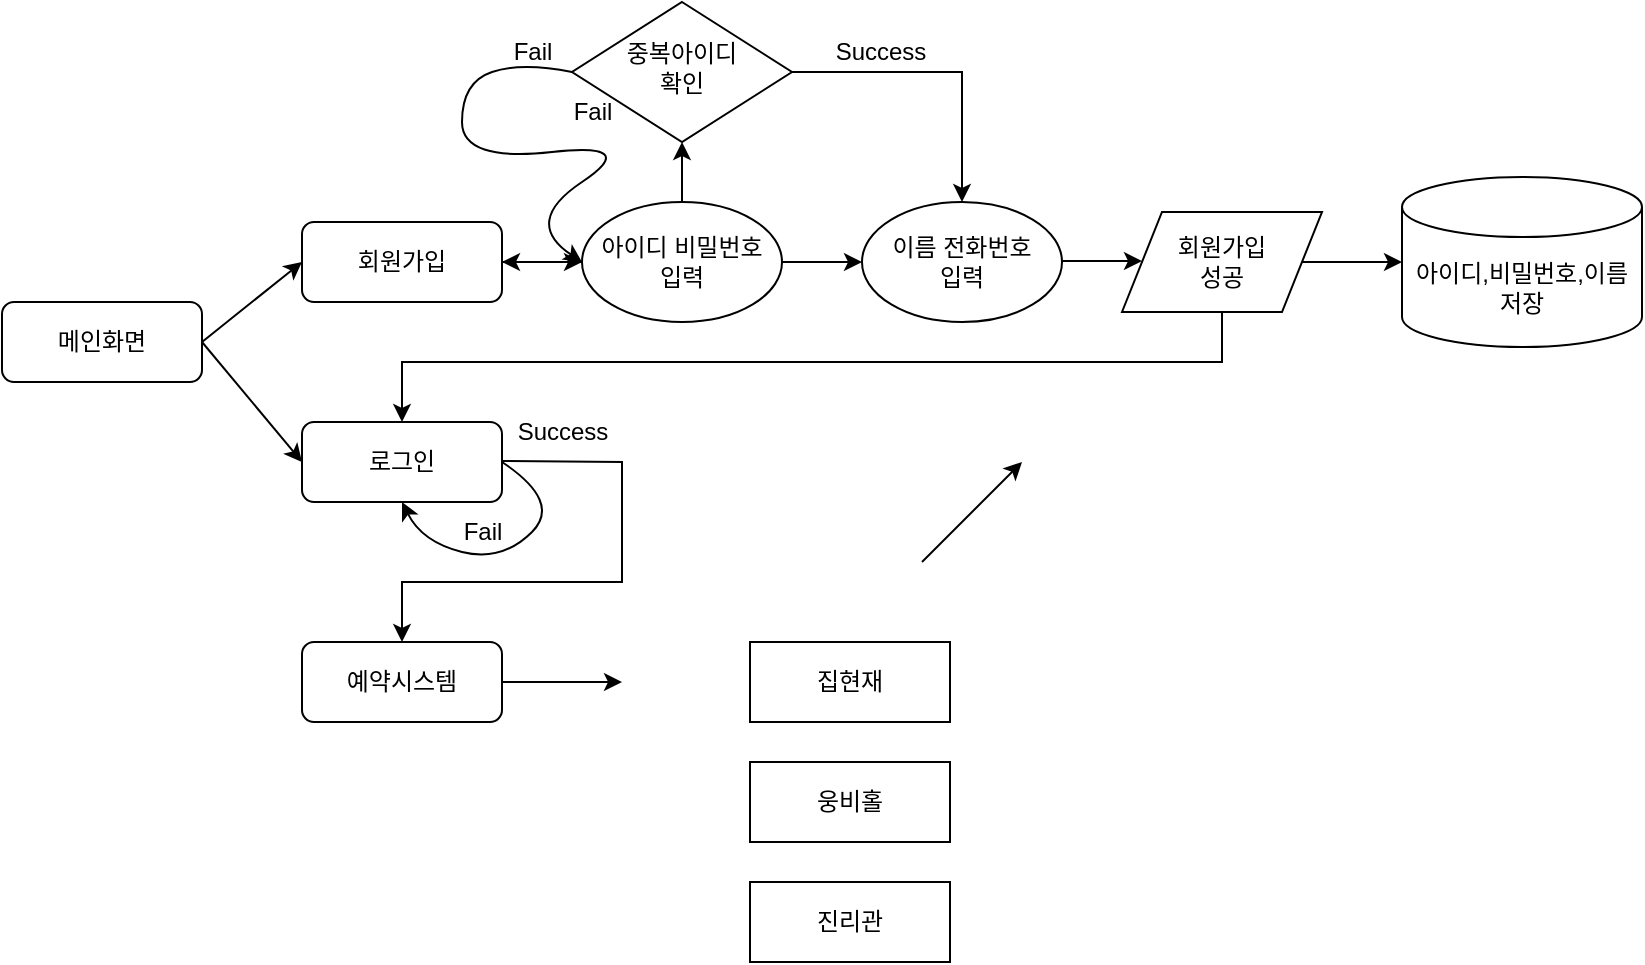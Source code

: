 <mxfile version="21.3.8" type="github">
  <diagram id="C5RBs43oDa-KdzZeNtuy" name="Page-1">
    <mxGraphModel dx="739" dy="650" grid="1" gridSize="10" guides="1" tooltips="1" connect="1" arrows="1" fold="1" page="1" pageScale="1" pageWidth="827" pageHeight="1169" math="0" shadow="0">
      <root>
        <mxCell id="WIyWlLk6GJQsqaUBKTNV-0" />
        <mxCell id="WIyWlLk6GJQsqaUBKTNV-1" parent="WIyWlLk6GJQsqaUBKTNV-0" />
        <mxCell id="WIyWlLk6GJQsqaUBKTNV-3" value="메인화면" style="rounded=1;whiteSpace=wrap;html=1;fontSize=12;glass=0;strokeWidth=1;shadow=0;" parent="WIyWlLk6GJQsqaUBKTNV-1" vertex="1">
          <mxGeometry x="10" y="170" width="100" height="40" as="geometry" />
        </mxCell>
        <mxCell id="WIyWlLk6GJQsqaUBKTNV-7" value="회원가입" style="rounded=1;whiteSpace=wrap;html=1;fontSize=12;glass=0;strokeWidth=1;shadow=0;" parent="WIyWlLk6GJQsqaUBKTNV-1" vertex="1">
          <mxGeometry x="160" y="130" width="100" height="40" as="geometry" />
        </mxCell>
        <mxCell id="WIyWlLk6GJQsqaUBKTNV-10" value="중복아이디&lt;br&gt;확인" style="rhombus;whiteSpace=wrap;html=1;shadow=0;fontFamily=Helvetica;fontSize=12;align=center;strokeWidth=1;spacing=6;spacingTop=-4;" parent="WIyWlLk6GJQsqaUBKTNV-1" vertex="1">
          <mxGeometry x="295" y="20" width="110" height="70" as="geometry" />
        </mxCell>
        <mxCell id="WIyWlLk6GJQsqaUBKTNV-11" value="예약시스템" style="rounded=1;whiteSpace=wrap;html=1;fontSize=12;glass=0;strokeWidth=1;shadow=0;" parent="WIyWlLk6GJQsqaUBKTNV-1" vertex="1">
          <mxGeometry x="160" y="340" width="100" height="40" as="geometry" />
        </mxCell>
        <mxCell id="WIyWlLk6GJQsqaUBKTNV-12" value="로그인" style="rounded=1;whiteSpace=wrap;html=1;fontSize=12;glass=0;strokeWidth=1;shadow=0;" parent="WIyWlLk6GJQsqaUBKTNV-1" vertex="1">
          <mxGeometry x="160" y="230" width="100" height="40" as="geometry" />
        </mxCell>
        <mxCell id="yWThN8zSaMgZnEeoZsIL-3" value="" style="endArrow=classic;html=1;rounded=0;entryX=0;entryY=0.5;entryDx=0;entryDy=0;" edge="1" parent="WIyWlLk6GJQsqaUBKTNV-1" target="WIyWlLk6GJQsqaUBKTNV-7">
          <mxGeometry width="50" height="50" relative="1" as="geometry">
            <mxPoint x="110" y="190" as="sourcePoint" />
            <mxPoint x="200" y="120" as="targetPoint" />
          </mxGeometry>
        </mxCell>
        <mxCell id="yWThN8zSaMgZnEeoZsIL-7" value="" style="endArrow=classic;html=1;rounded=0;entryX=0;entryY=0.5;entryDx=0;entryDy=0;" edge="1" parent="WIyWlLk6GJQsqaUBKTNV-1" target="WIyWlLk6GJQsqaUBKTNV-12">
          <mxGeometry width="50" height="50" relative="1" as="geometry">
            <mxPoint x="110" y="190" as="sourcePoint" />
            <mxPoint x="160" y="140" as="targetPoint" />
          </mxGeometry>
        </mxCell>
        <mxCell id="yWThN8zSaMgZnEeoZsIL-8" value="" style="endArrow=classic;html=1;rounded=0;" edge="1" parent="WIyWlLk6GJQsqaUBKTNV-1">
          <mxGeometry width="50" height="50" relative="1" as="geometry">
            <mxPoint x="260" y="150" as="sourcePoint" />
            <mxPoint x="300" y="150" as="targetPoint" />
          </mxGeometry>
        </mxCell>
        <mxCell id="yWThN8zSaMgZnEeoZsIL-23" value="" style="edgeStyle=orthogonalEdgeStyle;rounded=0;orthogonalLoop=1;jettySize=auto;html=1;" edge="1" parent="WIyWlLk6GJQsqaUBKTNV-1" source="yWThN8zSaMgZnEeoZsIL-9" target="WIyWlLk6GJQsqaUBKTNV-7">
          <mxGeometry relative="1" as="geometry" />
        </mxCell>
        <mxCell id="yWThN8zSaMgZnEeoZsIL-9" value="아이디 비밀번호&lt;br&gt;입력" style="ellipse;whiteSpace=wrap;html=1;" vertex="1" parent="WIyWlLk6GJQsqaUBKTNV-1">
          <mxGeometry x="300" y="120" width="100" height="60" as="geometry" />
        </mxCell>
        <mxCell id="yWThN8zSaMgZnEeoZsIL-10" value="이름 전화번호&lt;br&gt;입력" style="ellipse;whiteSpace=wrap;html=1;" vertex="1" parent="WIyWlLk6GJQsqaUBKTNV-1">
          <mxGeometry x="440" y="120" width="100" height="60" as="geometry" />
        </mxCell>
        <mxCell id="yWThN8zSaMgZnEeoZsIL-11" value="회원가입&lt;br&gt;성공&lt;br&gt;" style="shape=parallelogram;perimeter=parallelogramPerimeter;whiteSpace=wrap;html=1;fixedSize=1;" vertex="1" parent="WIyWlLk6GJQsqaUBKTNV-1">
          <mxGeometry x="570" y="125" width="100" height="50" as="geometry" />
        </mxCell>
        <mxCell id="yWThN8zSaMgZnEeoZsIL-12" value="" style="endArrow=classic;html=1;rounded=0;entryX=0.5;entryY=1;entryDx=0;entryDy=0;" edge="1" parent="WIyWlLk6GJQsqaUBKTNV-1" target="WIyWlLk6GJQsqaUBKTNV-10">
          <mxGeometry width="50" height="50" relative="1" as="geometry">
            <mxPoint x="350" y="120" as="sourcePoint" />
            <mxPoint x="400" y="70" as="targetPoint" />
          </mxGeometry>
        </mxCell>
        <mxCell id="yWThN8zSaMgZnEeoZsIL-14" value="Success" style="text;html=1;align=center;verticalAlign=middle;resizable=0;points=[];autosize=1;strokeColor=none;fillColor=none;" vertex="1" parent="WIyWlLk6GJQsqaUBKTNV-1">
          <mxGeometry x="414" y="30" width="70" height="30" as="geometry" />
        </mxCell>
        <mxCell id="yWThN8zSaMgZnEeoZsIL-17" value="" style="endArrow=classic;html=1;rounded=0;entryX=0.5;entryY=0;entryDx=0;entryDy=0;exitX=1;exitY=0.5;exitDx=0;exitDy=0;" edge="1" parent="WIyWlLk6GJQsqaUBKTNV-1" source="WIyWlLk6GJQsqaUBKTNV-10" target="yWThN8zSaMgZnEeoZsIL-10">
          <mxGeometry width="50" height="50" relative="1" as="geometry">
            <mxPoint x="405" y="60" as="sourcePoint" />
            <mxPoint x="455" y="10" as="targetPoint" />
            <Array as="points">
              <mxPoint x="490" y="55" />
            </Array>
          </mxGeometry>
        </mxCell>
        <mxCell id="yWThN8zSaMgZnEeoZsIL-20" value="" style="curved=1;endArrow=classic;html=1;rounded=0;exitX=0;exitY=0.5;exitDx=0;exitDy=0;entryX=0;entryY=0.5;entryDx=0;entryDy=0;" edge="1" parent="WIyWlLk6GJQsqaUBKTNV-1" source="WIyWlLk6GJQsqaUBKTNV-10" target="yWThN8zSaMgZnEeoZsIL-9">
          <mxGeometry width="50" height="50" relative="1" as="geometry">
            <mxPoint x="290" y="50" as="sourcePoint" />
            <mxPoint x="340" as="targetPoint" />
            <Array as="points">
              <mxPoint x="270" y="50" />
              <mxPoint x="240" y="60" />
              <mxPoint x="240" y="100" />
              <mxPoint x="330" y="90" />
              <mxPoint x="270" y="130" />
            </Array>
          </mxGeometry>
        </mxCell>
        <mxCell id="yWThN8zSaMgZnEeoZsIL-21" value="Fail" style="text;html=1;align=center;verticalAlign=middle;resizable=0;points=[];autosize=1;strokeColor=none;fillColor=none;" vertex="1" parent="WIyWlLk6GJQsqaUBKTNV-1">
          <mxGeometry x="255" y="30" width="40" height="30" as="geometry" />
        </mxCell>
        <mxCell id="yWThN8zSaMgZnEeoZsIL-24" value="" style="endArrow=classic;html=1;rounded=0;exitX=1;exitY=0.5;exitDx=0;exitDy=0;entryX=0;entryY=0.5;entryDx=0;entryDy=0;" edge="1" parent="WIyWlLk6GJQsqaUBKTNV-1" source="yWThN8zSaMgZnEeoZsIL-9" target="yWThN8zSaMgZnEeoZsIL-10">
          <mxGeometry width="50" height="50" relative="1" as="geometry">
            <mxPoint x="390" y="290" as="sourcePoint" />
            <mxPoint x="440" y="240" as="targetPoint" />
          </mxGeometry>
        </mxCell>
        <mxCell id="yWThN8zSaMgZnEeoZsIL-25" value="" style="endArrow=classic;html=1;rounded=0;exitX=1;exitY=0.5;exitDx=0;exitDy=0;entryX=0;entryY=0.5;entryDx=0;entryDy=0;" edge="1" parent="WIyWlLk6GJQsqaUBKTNV-1">
          <mxGeometry width="50" height="50" relative="1" as="geometry">
            <mxPoint x="540" y="149.5" as="sourcePoint" />
            <mxPoint x="580" y="149.5" as="targetPoint" />
          </mxGeometry>
        </mxCell>
        <mxCell id="yWThN8zSaMgZnEeoZsIL-26" value="" style="endArrow=classic;html=1;rounded=0;exitX=0.5;exitY=1;exitDx=0;exitDy=0;entryX=0.5;entryY=0;entryDx=0;entryDy=0;" edge="1" parent="WIyWlLk6GJQsqaUBKTNV-1" source="yWThN8zSaMgZnEeoZsIL-11" target="WIyWlLk6GJQsqaUBKTNV-12">
          <mxGeometry width="50" height="50" relative="1" as="geometry">
            <mxPoint x="350" y="310" as="sourcePoint" />
            <mxPoint x="400" y="260" as="targetPoint" />
            <Array as="points">
              <mxPoint x="620" y="200" />
              <mxPoint x="210" y="200" />
            </Array>
          </mxGeometry>
        </mxCell>
        <mxCell id="yWThN8zSaMgZnEeoZsIL-28" value="" style="endArrow=classic;html=1;rounded=0;exitX=1;exitY=0.5;exitDx=0;exitDy=0;entryX=0.5;entryY=0;entryDx=0;entryDy=0;" edge="1" parent="WIyWlLk6GJQsqaUBKTNV-1" target="WIyWlLk6GJQsqaUBKTNV-11">
          <mxGeometry width="50" height="50" relative="1" as="geometry">
            <mxPoint x="260" y="249.5" as="sourcePoint" />
            <mxPoint x="300" y="249.5" as="targetPoint" />
            <Array as="points">
              <mxPoint x="320" y="250" />
              <mxPoint x="320" y="310" />
              <mxPoint x="210" y="310" />
            </Array>
          </mxGeometry>
        </mxCell>
        <mxCell id="yWThN8zSaMgZnEeoZsIL-29" value="Success" style="text;html=1;align=center;verticalAlign=middle;resizable=0;points=[];autosize=1;strokeColor=none;fillColor=none;" vertex="1" parent="WIyWlLk6GJQsqaUBKTNV-1">
          <mxGeometry x="255" y="220" width="70" height="30" as="geometry" />
        </mxCell>
        <mxCell id="yWThN8zSaMgZnEeoZsIL-30" value="" style="curved=1;endArrow=classic;html=1;rounded=0;exitX=1;exitY=0.5;exitDx=0;exitDy=0;entryX=0.5;entryY=1;entryDx=0;entryDy=0;" edge="1" parent="WIyWlLk6GJQsqaUBKTNV-1" source="WIyWlLk6GJQsqaUBKTNV-12" target="WIyWlLk6GJQsqaUBKTNV-12">
          <mxGeometry width="50" height="50" relative="1" as="geometry">
            <mxPoint x="350" y="310" as="sourcePoint" />
            <mxPoint x="400" y="260" as="targetPoint" />
            <Array as="points">
              <mxPoint x="290" y="270" />
              <mxPoint x="260" y="300" />
              <mxPoint x="220" y="290" />
            </Array>
          </mxGeometry>
        </mxCell>
        <mxCell id="yWThN8zSaMgZnEeoZsIL-31" value="Fail" style="text;html=1;align=center;verticalAlign=middle;resizable=0;points=[];autosize=1;strokeColor=none;fillColor=none;" vertex="1" parent="WIyWlLk6GJQsqaUBKTNV-1">
          <mxGeometry x="230" y="270" width="40" height="30" as="geometry" />
        </mxCell>
        <mxCell id="yWThN8zSaMgZnEeoZsIL-35" value="집현재" style="rounded=0;whiteSpace=wrap;html=1;" vertex="1" parent="WIyWlLk6GJQsqaUBKTNV-1">
          <mxGeometry x="384" y="340" width="100" height="40" as="geometry" />
        </mxCell>
        <mxCell id="yWThN8zSaMgZnEeoZsIL-36" value="Fail" style="text;html=1;align=center;verticalAlign=middle;resizable=0;points=[];autosize=1;strokeColor=none;fillColor=none;" vertex="1" parent="WIyWlLk6GJQsqaUBKTNV-1">
          <mxGeometry x="285" y="60" width="40" height="30" as="geometry" />
        </mxCell>
        <mxCell id="yWThN8zSaMgZnEeoZsIL-37" value="진리관" style="rounded=0;whiteSpace=wrap;html=1;" vertex="1" parent="WIyWlLk6GJQsqaUBKTNV-1">
          <mxGeometry x="384" y="460" width="100" height="40" as="geometry" />
        </mxCell>
        <mxCell id="yWThN8zSaMgZnEeoZsIL-38" value="웅비홀" style="rounded=0;whiteSpace=wrap;html=1;" vertex="1" parent="WIyWlLk6GJQsqaUBKTNV-1">
          <mxGeometry x="384" y="400" width="100" height="40" as="geometry" />
        </mxCell>
        <mxCell id="yWThN8zSaMgZnEeoZsIL-39" value="" style="endArrow=classic;html=1;rounded=0;exitX=1;exitY=0.5;exitDx=0;exitDy=0;" edge="1" parent="WIyWlLk6GJQsqaUBKTNV-1" source="WIyWlLk6GJQsqaUBKTNV-11">
          <mxGeometry width="50" height="50" relative="1" as="geometry">
            <mxPoint x="400" y="350" as="sourcePoint" />
            <mxPoint x="320" y="360" as="targetPoint" />
          </mxGeometry>
        </mxCell>
        <mxCell id="yWThN8zSaMgZnEeoZsIL-40" value="" style="endArrow=classic;html=1;rounded=0;" edge="1" parent="WIyWlLk6GJQsqaUBKTNV-1">
          <mxGeometry width="50" height="50" relative="1" as="geometry">
            <mxPoint x="470" y="300" as="sourcePoint" />
            <mxPoint x="520" y="250" as="targetPoint" />
          </mxGeometry>
        </mxCell>
        <mxCell id="yWThN8zSaMgZnEeoZsIL-42" value="아이디,비밀번호,이름&lt;br&gt;저장" style="shape=cylinder3;whiteSpace=wrap;html=1;boundedLbl=1;backgroundOutline=1;size=15;" vertex="1" parent="WIyWlLk6GJQsqaUBKTNV-1">
          <mxGeometry x="710" y="107.5" width="120" height="85" as="geometry" />
        </mxCell>
        <mxCell id="yWThN8zSaMgZnEeoZsIL-44" value="" style="endArrow=classic;html=1;rounded=0;" edge="1" parent="WIyWlLk6GJQsqaUBKTNV-1">
          <mxGeometry width="50" height="50" relative="1" as="geometry">
            <mxPoint x="660" y="150" as="sourcePoint" />
            <mxPoint x="710" y="150" as="targetPoint" />
          </mxGeometry>
        </mxCell>
      </root>
    </mxGraphModel>
  </diagram>
</mxfile>
